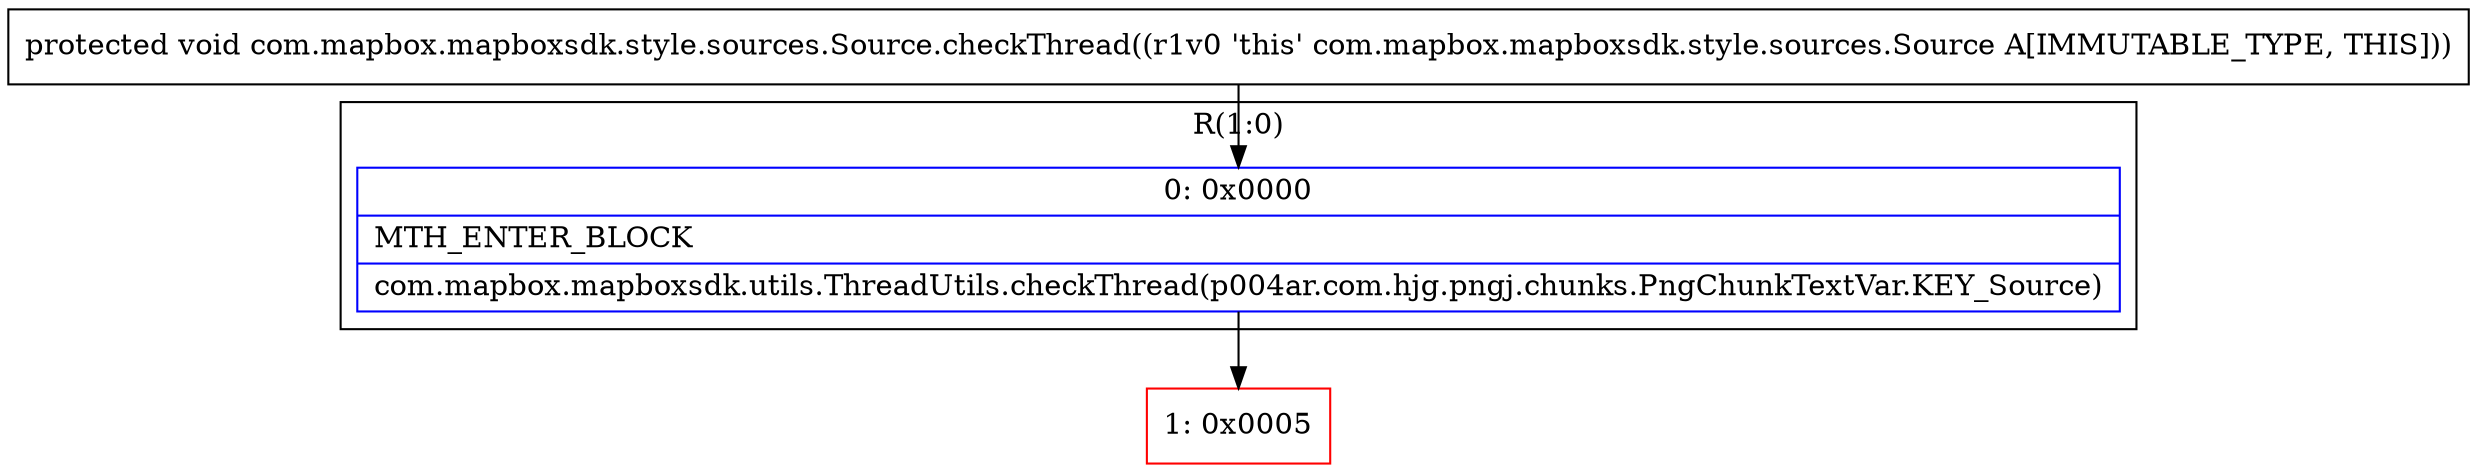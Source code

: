 digraph "CFG forcom.mapbox.mapboxsdk.style.sources.Source.checkThread()V" {
subgraph cluster_Region_362626015 {
label = "R(1:0)";
node [shape=record,color=blue];
Node_0 [shape=record,label="{0\:\ 0x0000|MTH_ENTER_BLOCK\l|com.mapbox.mapboxsdk.utils.ThreadUtils.checkThread(p004ar.com.hjg.pngj.chunks.PngChunkTextVar.KEY_Source)\l}"];
}
Node_1 [shape=record,color=red,label="{1\:\ 0x0005}"];
MethodNode[shape=record,label="{protected void com.mapbox.mapboxsdk.style.sources.Source.checkThread((r1v0 'this' com.mapbox.mapboxsdk.style.sources.Source A[IMMUTABLE_TYPE, THIS])) }"];
MethodNode -> Node_0;
Node_0 -> Node_1;
}

